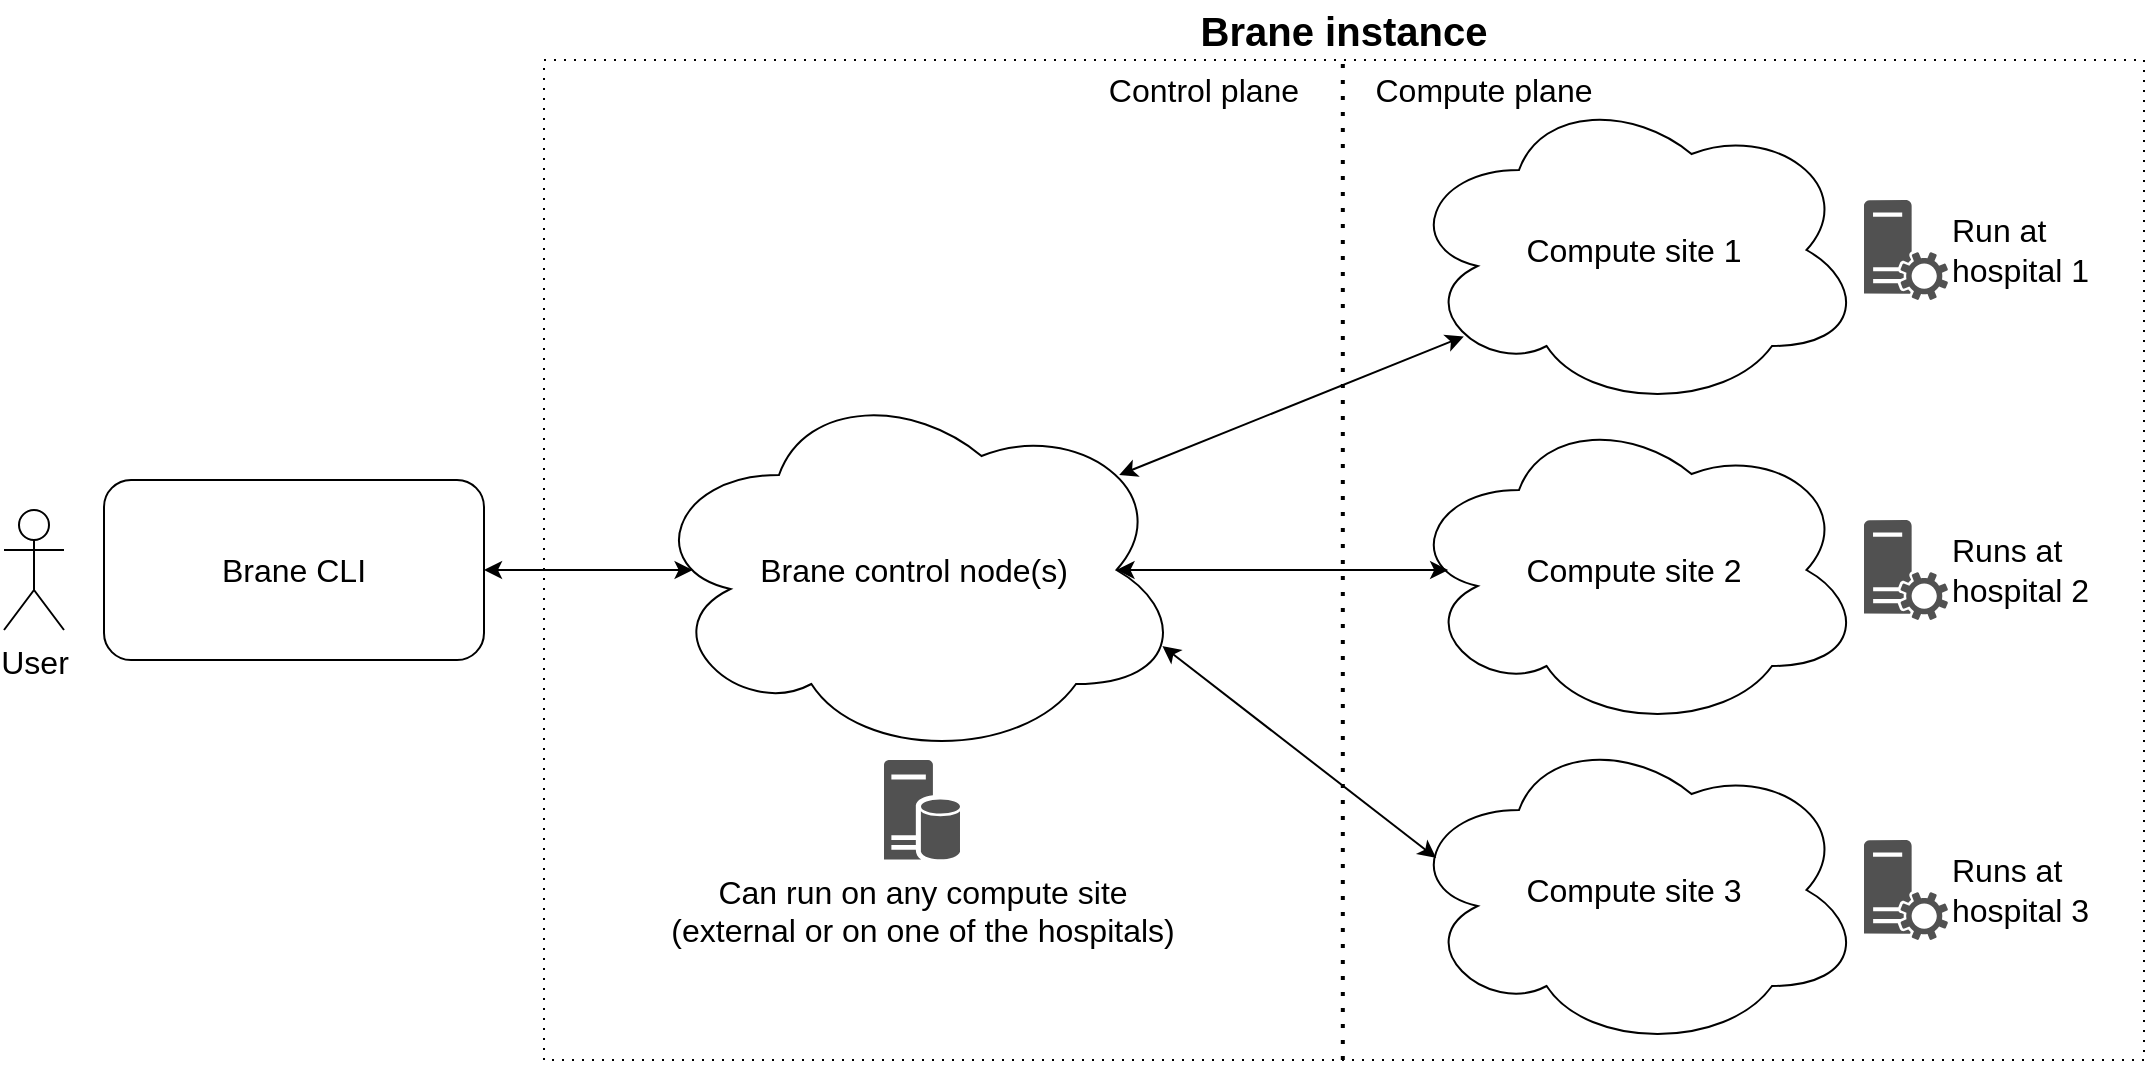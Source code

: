 <mxfile version="16.5.1" type="device"><diagram id="Bh6Ee0uUA2Lu7vOJ5cqe" name="Page-1"><mxGraphModel dx="925" dy="1904" grid="1" gridSize="10" guides="1" tooltips="1" connect="1" arrows="1" fold="1" page="1" pageScale="1" pageWidth="827" pageHeight="1169" math="0" shadow="0"><root><mxCell id="0"/><mxCell id="1" parent="0"/><mxCell id="ZNScRAkhJ61qDCx3ZLtF-28" value="" style="rounded=0;whiteSpace=wrap;html=1;dashed=1;dashPattern=1 4;fontSize=16;" vertex="1" parent="1"><mxGeometry x="340" y="20" width="800" height="500" as="geometry"/></mxCell><mxCell id="ZNScRAkhJ61qDCx3ZLtF-1" value="&lt;font style=&quot;font-size: 16px&quot;&gt;Brane CLI&lt;/font&gt;" style="rounded=1;whiteSpace=wrap;html=1;" vertex="1" parent="1"><mxGeometry x="120" y="230" width="190" height="90" as="geometry"/></mxCell><mxCell id="ZNScRAkhJ61qDCx3ZLtF-2" value="User" style="shape=umlActor;verticalLabelPosition=bottom;verticalAlign=top;html=1;outlineConnect=0;fontSize=16;" vertex="1" parent="1"><mxGeometry x="70" y="245" width="30" height="60" as="geometry"/></mxCell><mxCell id="ZNScRAkhJ61qDCx3ZLtF-3" value="" style="endArrow=classic;startArrow=classic;html=1;rounded=0;fontSize=16;exitX=1;exitY=0.5;exitDx=0;exitDy=0;entryX=0.09;entryY=0.5;entryDx=0;entryDy=0;entryPerimeter=0;" edge="1" parent="1" source="ZNScRAkhJ61qDCx3ZLtF-1" target="ZNScRAkhJ61qDCx3ZLtF-5"><mxGeometry width="50" height="50" relative="1" as="geometry"><mxPoint x="360" y="300" as="sourcePoint"/><mxPoint x="410" y="250" as="targetPoint"/></mxGeometry></mxCell><mxCell id="ZNScRAkhJ61qDCx3ZLtF-5" value="Brane control node(s)" style="ellipse;shape=cloud;whiteSpace=wrap;html=1;fontSize=16;" vertex="1" parent="1"><mxGeometry x="390" y="180" width="270" height="190" as="geometry"/></mxCell><mxCell id="ZNScRAkhJ61qDCx3ZLtF-6" value="Can run on any compute site&lt;br&gt;(external or on one of the hospitals)" style="sketch=0;pointerEvents=1;shadow=0;dashed=0;html=1;strokeColor=none;labelPosition=center;verticalLabelPosition=bottom;verticalAlign=top;align=center;fillColor=#515151;shape=mxgraph.mscae.enterprise.database_server;fontSize=16;" vertex="1" parent="1"><mxGeometry x="510" y="370" width="38" height="50" as="geometry"/></mxCell><mxCell id="ZNScRAkhJ61qDCx3ZLtF-7" value="" style="sketch=0;pointerEvents=1;shadow=0;dashed=0;html=1;strokeColor=none;labelPosition=center;verticalLabelPosition=bottom;verticalAlign=top;align=center;fillColor=#515151;shape=mxgraph.mscae.system_center.roles;fontSize=16;" vertex="1" parent="1"><mxGeometry x="1000" y="90" width="42" height="50" as="geometry"/></mxCell><mxCell id="ZNScRAkhJ61qDCx3ZLtF-9" value="Compute site 2" style="ellipse;shape=cloud;whiteSpace=wrap;html=1;fontSize=16;" vertex="1" parent="1"><mxGeometry x="770" y="195" width="230" height="160" as="geometry"/></mxCell><mxCell id="ZNScRAkhJ61qDCx3ZLtF-10" value="Compute site 1" style="ellipse;shape=cloud;whiteSpace=wrap;html=1;fontSize=16;" vertex="1" parent="1"><mxGeometry x="770" y="35" width="230" height="160" as="geometry"/></mxCell><mxCell id="ZNScRAkhJ61qDCx3ZLtF-11" value="Compute site 3" style="ellipse;shape=cloud;whiteSpace=wrap;html=1;fontSize=16;" vertex="1" parent="1"><mxGeometry x="770" y="355" width="230" height="160" as="geometry"/></mxCell><mxCell id="ZNScRAkhJ61qDCx3ZLtF-12" value="" style="sketch=0;pointerEvents=1;shadow=0;dashed=0;html=1;strokeColor=none;labelPosition=center;verticalLabelPosition=bottom;verticalAlign=top;align=center;fillColor=#515151;shape=mxgraph.mscae.system_center.roles;fontSize=16;" vertex="1" parent="1"><mxGeometry x="1000" y="250" width="42" height="50" as="geometry"/></mxCell><mxCell id="ZNScRAkhJ61qDCx3ZLtF-13" value="" style="sketch=0;pointerEvents=1;shadow=0;dashed=0;html=1;strokeColor=none;labelPosition=center;verticalLabelPosition=bottom;verticalAlign=top;align=center;fillColor=#515151;shape=mxgraph.mscae.system_center.roles;fontSize=16;" vertex="1" parent="1"><mxGeometry x="1000" y="410" width="42" height="50" as="geometry"/></mxCell><mxCell id="ZNScRAkhJ61qDCx3ZLtF-14" value="Run at hospital 1" style="text;html=1;strokeColor=none;fillColor=none;align=left;verticalAlign=middle;whiteSpace=wrap;rounded=0;fontSize=16;" vertex="1" parent="1"><mxGeometry x="1042" y="100" width="78" height="30" as="geometry"/></mxCell><mxCell id="ZNScRAkhJ61qDCx3ZLtF-15" value="Runs at hospital 2" style="text;html=1;strokeColor=none;fillColor=none;align=left;verticalAlign=middle;whiteSpace=wrap;rounded=0;fontSize=16;" vertex="1" parent="1"><mxGeometry x="1042" y="260" width="78" height="30" as="geometry"/></mxCell><mxCell id="ZNScRAkhJ61qDCx3ZLtF-16" value="Runs at hospital 3" style="text;html=1;strokeColor=none;fillColor=none;align=left;verticalAlign=middle;whiteSpace=wrap;rounded=0;fontSize=16;" vertex="1" parent="1"><mxGeometry x="1042" y="420" width="78" height="30" as="geometry"/></mxCell><mxCell id="ZNScRAkhJ61qDCx3ZLtF-17" value="" style="endArrow=classic;startArrow=classic;html=1;rounded=0;fontSize=16;exitX=0.88;exitY=0.25;exitDx=0;exitDy=0;exitPerimeter=0;entryX=0.13;entryY=0.77;entryDx=0;entryDy=0;entryPerimeter=0;" edge="1" parent="1" source="ZNScRAkhJ61qDCx3ZLtF-5" target="ZNScRAkhJ61qDCx3ZLtF-10"><mxGeometry width="50" height="50" relative="1" as="geometry"><mxPoint x="680" y="200" as="sourcePoint"/><mxPoint x="730" y="150" as="targetPoint"/></mxGeometry></mxCell><mxCell id="ZNScRAkhJ61qDCx3ZLtF-18" value="" style="endArrow=classic;startArrow=classic;html=1;rounded=0;fontSize=16;exitX=0.875;exitY=0.5;exitDx=0;exitDy=0;exitPerimeter=0;entryX=0.096;entryY=0.5;entryDx=0;entryDy=0;entryPerimeter=0;" edge="1" parent="1" source="ZNScRAkhJ61qDCx3ZLtF-5" target="ZNScRAkhJ61qDCx3ZLtF-9"><mxGeometry width="50" height="50" relative="1" as="geometry"><mxPoint x="680" y="330" as="sourcePoint"/><mxPoint x="730" y="280" as="targetPoint"/></mxGeometry></mxCell><mxCell id="ZNScRAkhJ61qDCx3ZLtF-19" value="" style="endArrow=classic;startArrow=classic;html=1;rounded=0;fontSize=16;exitX=0.96;exitY=0.7;exitDx=0;exitDy=0;exitPerimeter=0;entryX=0.07;entryY=0.4;entryDx=0;entryDy=0;entryPerimeter=0;" edge="1" parent="1" source="ZNScRAkhJ61qDCx3ZLtF-5" target="ZNScRAkhJ61qDCx3ZLtF-11"><mxGeometry width="50" height="50" relative="1" as="geometry"><mxPoint x="680" y="260" as="sourcePoint"/><mxPoint x="730" y="210" as="targetPoint"/></mxGeometry></mxCell><mxCell id="ZNScRAkhJ61qDCx3ZLtF-20" value="" style="endArrow=none;dashed=1;html=1;dashPattern=1 3;strokeWidth=2;rounded=0;fontSize=16;" edge="1" parent="1"><mxGeometry width="50" height="50" relative="1" as="geometry"><mxPoint x="739.41" y="520" as="sourcePoint"/><mxPoint x="739.41" y="20" as="targetPoint"/></mxGeometry></mxCell><mxCell id="ZNScRAkhJ61qDCx3ZLtF-21" value="Control plane" style="text;html=1;strokeColor=none;fillColor=none;align=center;verticalAlign=middle;whiteSpace=wrap;rounded=0;fontSize=16;" vertex="1" parent="1"><mxGeometry x="610" y="20" width="120" height="30" as="geometry"/></mxCell><mxCell id="ZNScRAkhJ61qDCx3ZLtF-22" value="Compute plane" style="text;html=1;strokeColor=none;fillColor=none;align=center;verticalAlign=middle;whiteSpace=wrap;rounded=0;fontSize=16;" vertex="1" parent="1"><mxGeometry x="750" y="20" width="120" height="30" as="geometry"/></mxCell><mxCell id="ZNScRAkhJ61qDCx3ZLtF-29" value="Brane instance" style="text;html=1;strokeColor=none;fillColor=none;align=center;verticalAlign=middle;whiteSpace=wrap;rounded=0;fontSize=20;fontStyle=1" vertex="1" parent="1"><mxGeometry x="635" y="-10" width="210" height="30" as="geometry"/></mxCell></root></mxGraphModel></diagram></mxfile>